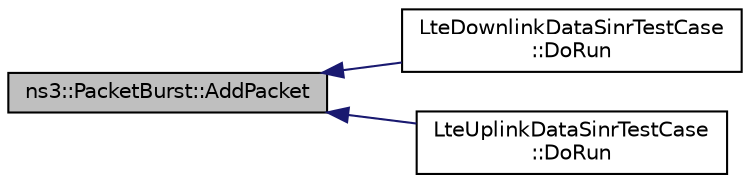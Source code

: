 digraph "ns3::PacketBurst::AddPacket"
{
  edge [fontname="Helvetica",fontsize="10",labelfontname="Helvetica",labelfontsize="10"];
  node [fontname="Helvetica",fontsize="10",shape=record];
  rankdir="LR";
  Node1 [label="ns3::PacketBurst::AddPacket",height=0.2,width=0.4,color="black", fillcolor="grey75", style="filled", fontcolor="black"];
  Node1 -> Node2 [dir="back",color="midnightblue",fontsize="10",style="solid"];
  Node2 [label="LteDownlinkDataSinrTestCase\l::DoRun",height=0.2,width=0.4,color="black", fillcolor="white", style="filled",URL="$d8/d20/classLteDownlinkDataSinrTestCase.html#a8a0c7a49a353123eecb8a34f11e90051",tooltip="Implementation to actually run this TestCase. "];
  Node1 -> Node3 [dir="back",color="midnightblue",fontsize="10",style="solid"];
  Node3 [label="LteUplinkDataSinrTestCase\l::DoRun",height=0.2,width=0.4,color="black", fillcolor="white", style="filled",URL="$db/dae/classLteUplinkDataSinrTestCase.html#a158cf0f2436e26dc99fb8a17f728c1fe",tooltip="Implementation to actually run this TestCase. "];
}
